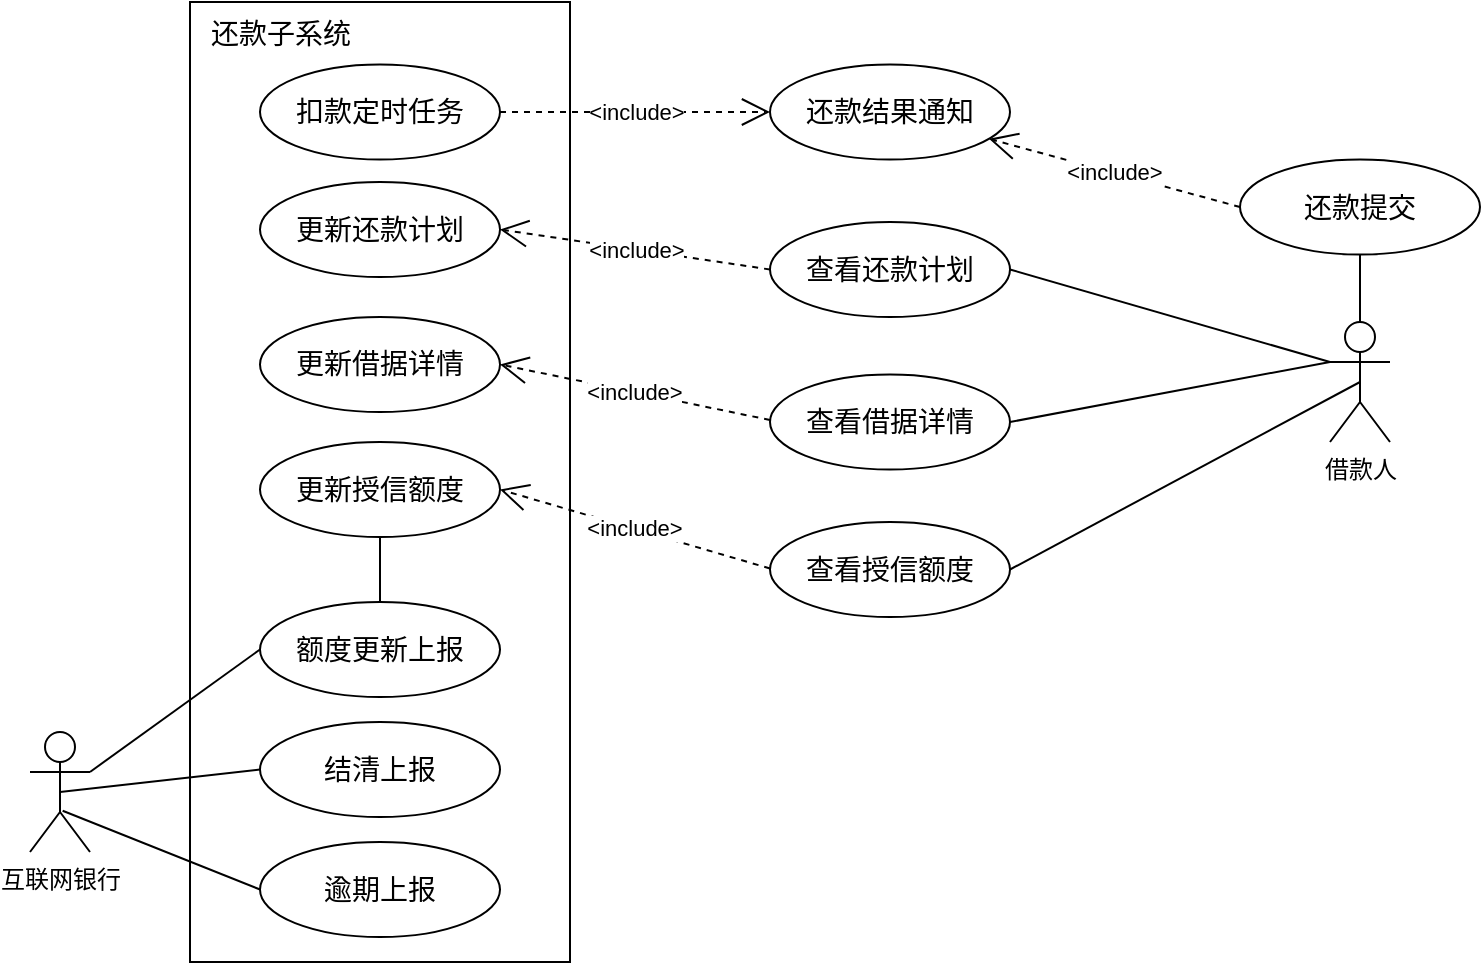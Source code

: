<mxfile version="21.7.5" type="github">
  <diagram name="第 1 页" id="vxvac77AASENB_ynUYvU">
    <mxGraphModel dx="1173" dy="772" grid="1" gridSize="10" guides="1" tooltips="1" connect="1" arrows="1" fold="1" page="1" pageScale="1" pageWidth="827" pageHeight="1169" math="0" shadow="0">
      <root>
        <mxCell id="0" />
        <mxCell id="1" parent="0" />
        <mxCell id="EdxY59WOk6vE74WskkfF-1" value="" style="html=1;whiteSpace=wrap;" parent="1" vertex="1">
          <mxGeometry x="110" y="190" width="190" height="480" as="geometry" />
        </mxCell>
        <mxCell id="EdxY59WOk6vE74WskkfF-2" value="&lt;font style=&quot;font-size: 14px;&quot;&gt;还款子系统&lt;/font&gt;" style="text;html=1;align=center;verticalAlign=middle;resizable=0;points=[];autosize=1;strokeColor=none;fillColor=none;" parent="1" vertex="1">
          <mxGeometry x="110" y="191.25" width="90" height="30" as="geometry" />
        </mxCell>
        <mxCell id="EdxY59WOk6vE74WskkfF-3" value="&lt;span style=&quot;font-size: 14px;&quot;&gt;扣款定时任务&lt;/span&gt;" style="ellipse;whiteSpace=wrap;html=1;" parent="1" vertex="1">
          <mxGeometry x="145" y="221.25" width="120" height="47.5" as="geometry" />
        </mxCell>
        <mxCell id="EdxY59WOk6vE74WskkfF-4" value="&lt;span style=&quot;font-size: 14px;&quot;&gt;更新还款计划&lt;/span&gt;" style="ellipse;whiteSpace=wrap;html=1;" parent="1" vertex="1">
          <mxGeometry x="145" y="280" width="120" height="47.5" as="geometry" />
        </mxCell>
        <mxCell id="EdxY59WOk6vE74WskkfF-5" value="&lt;span style=&quot;font-size: 14px;&quot;&gt;更新借据详情&lt;/span&gt;" style="ellipse;whiteSpace=wrap;html=1;" parent="1" vertex="1">
          <mxGeometry x="145" y="347.5" width="120" height="47.5" as="geometry" />
        </mxCell>
        <mxCell id="EdxY59WOk6vE74WskkfF-6" value="&lt;span style=&quot;font-size: 14px;&quot;&gt;更新授信额度&lt;/span&gt;" style="ellipse;whiteSpace=wrap;html=1;" parent="1" vertex="1">
          <mxGeometry x="145" y="410" width="120" height="47.5" as="geometry" />
        </mxCell>
        <mxCell id="EdxY59WOk6vE74WskkfF-7" value="&lt;span style=&quot;font-size: 14px;&quot;&gt;结清上报&lt;/span&gt;" style="ellipse;whiteSpace=wrap;html=1;" parent="1" vertex="1">
          <mxGeometry x="145" y="550" width="120" height="47.5" as="geometry" />
        </mxCell>
        <mxCell id="EdxY59WOk6vE74WskkfF-8" value="&lt;span style=&quot;font-size: 14px;&quot;&gt;逾期上报&lt;/span&gt;" style="ellipse;whiteSpace=wrap;html=1;" parent="1" vertex="1">
          <mxGeometry x="145" y="610" width="120" height="47.5" as="geometry" />
        </mxCell>
        <mxCell id="EdxY59WOk6vE74WskkfF-9" value="互联网银行" style="shape=umlActor;verticalLabelPosition=bottom;verticalAlign=top;html=1;" parent="1" vertex="1">
          <mxGeometry x="30" y="555" width="30" height="60" as="geometry" />
        </mxCell>
        <mxCell id="EdxY59WOk6vE74WskkfF-11" value="" style="endArrow=none;html=1;rounded=0;entryX=0;entryY=0.5;entryDx=0;entryDy=0;exitX=0.5;exitY=0.5;exitDx=0;exitDy=0;exitPerimeter=0;" parent="1" source="EdxY59WOk6vE74WskkfF-9" target="EdxY59WOk6vE74WskkfF-7" edge="1">
          <mxGeometry width="50" height="50" relative="1" as="geometry">
            <mxPoint x="90" y="600" as="sourcePoint" />
            <mxPoint x="140" y="550" as="targetPoint" />
          </mxGeometry>
        </mxCell>
        <mxCell id="EdxY59WOk6vE74WskkfF-12" value="" style="endArrow=none;html=1;rounded=0;entryX=0;entryY=0.5;entryDx=0;entryDy=0;exitX=0.544;exitY=0.656;exitDx=0;exitDy=0;exitPerimeter=0;" parent="1" source="EdxY59WOk6vE74WskkfF-9" target="EdxY59WOk6vE74WskkfF-8" edge="1">
          <mxGeometry width="50" height="50" relative="1" as="geometry">
            <mxPoint x="35" y="595" as="sourcePoint" />
            <mxPoint x="155" y="564" as="targetPoint" />
          </mxGeometry>
        </mxCell>
        <mxCell id="EdxY59WOk6vE74WskkfF-13" value="&lt;span style=&quot;font-size: 14px;&quot;&gt;还款结果通知&lt;/span&gt;" style="ellipse;whiteSpace=wrap;html=1;" parent="1" vertex="1">
          <mxGeometry x="400" y="221.25" width="120" height="47.5" as="geometry" />
        </mxCell>
        <mxCell id="EdxY59WOk6vE74WskkfF-17" value="借款人" style="shape=umlActor;verticalLabelPosition=bottom;verticalAlign=top;html=1;" parent="1" vertex="1">
          <mxGeometry x="680" y="350" width="30" height="60" as="geometry" />
        </mxCell>
        <mxCell id="EdxY59WOk6vE74WskkfF-19" value="&lt;span style=&quot;font-size: 14px;&quot;&gt;查看还款计划&lt;/span&gt;" style="ellipse;whiteSpace=wrap;html=1;" parent="1" vertex="1">
          <mxGeometry x="400" y="300" width="120" height="47.5" as="geometry" />
        </mxCell>
        <mxCell id="EdxY59WOk6vE74WskkfF-20" value="&lt;span style=&quot;font-size: 14px;&quot;&gt;查看借据详情&lt;/span&gt;" style="ellipse;whiteSpace=wrap;html=1;" parent="1" vertex="1">
          <mxGeometry x="400" y="376.25" width="120" height="47.5" as="geometry" />
        </mxCell>
        <mxCell id="EdxY59WOk6vE74WskkfF-21" value="&lt;span style=&quot;font-size: 14px;&quot;&gt;查看授信额度&lt;/span&gt;" style="ellipse;whiteSpace=wrap;html=1;" parent="1" vertex="1">
          <mxGeometry x="400" y="450" width="120" height="47.5" as="geometry" />
        </mxCell>
        <mxCell id="EdxY59WOk6vE74WskkfF-22" style="rounded=0;orthogonalLoop=1;jettySize=auto;html=1;entryX=1;entryY=0.5;entryDx=0;entryDy=0;endArrow=none;endFill=0;" parent="1" target="EdxY59WOk6vE74WskkfF-19" edge="1">
          <mxGeometry relative="1" as="geometry">
            <mxPoint x="680" y="370" as="sourcePoint" />
            <mxPoint x="530" y="255" as="targetPoint" />
          </mxGeometry>
        </mxCell>
        <mxCell id="EdxY59WOk6vE74WskkfF-23" style="rounded=0;orthogonalLoop=1;jettySize=auto;html=1;entryX=1;entryY=0.5;entryDx=0;entryDy=0;endArrow=none;endFill=0;exitX=0;exitY=0.333;exitDx=0;exitDy=0;exitPerimeter=0;" parent="1" target="EdxY59WOk6vE74WskkfF-20" edge="1" source="EdxY59WOk6vE74WskkfF-17">
          <mxGeometry relative="1" as="geometry">
            <mxPoint x="660" y="370" as="sourcePoint" />
            <mxPoint x="530" y="334" as="targetPoint" />
          </mxGeometry>
        </mxCell>
        <mxCell id="EdxY59WOk6vE74WskkfF-24" style="rounded=0;orthogonalLoop=1;jettySize=auto;html=1;entryX=1;entryY=0.5;entryDx=0;entryDy=0;endArrow=none;endFill=0;exitX=0.5;exitY=0.5;exitDx=0;exitDy=0;exitPerimeter=0;" parent="1" source="EdxY59WOk6vE74WskkfF-17" target="EdxY59WOk6vE74WskkfF-21" edge="1">
          <mxGeometry relative="1" as="geometry">
            <mxPoint x="670" y="380" as="sourcePoint" />
            <mxPoint x="530" y="410" as="targetPoint" />
          </mxGeometry>
        </mxCell>
        <mxCell id="EdxY59WOk6vE74WskkfF-28" value="&amp;lt;include&amp;gt;" style="endArrow=open;endSize=12;dashed=1;html=1;rounded=0;entryX=1;entryY=0.5;entryDx=0;entryDy=0;exitX=0;exitY=0.5;exitDx=0;exitDy=0;" parent="1" source="EdxY59WOk6vE74WskkfF-19" target="EdxY59WOk6vE74WskkfF-4" edge="1">
          <mxGeometry width="160" relative="1" as="geometry">
            <mxPoint x="130" y="360" as="sourcePoint" />
            <mxPoint x="290" y="360" as="targetPoint" />
          </mxGeometry>
        </mxCell>
        <mxCell id="EdxY59WOk6vE74WskkfF-29" value="&amp;lt;include&amp;gt;" style="endArrow=open;endSize=12;dashed=1;html=1;rounded=0;exitX=0;exitY=0.5;exitDx=0;exitDy=0;entryX=1;entryY=0.5;entryDx=0;entryDy=0;" parent="1" edge="1" target="EdxY59WOk6vE74WskkfF-5">
          <mxGeometry width="160" relative="1" as="geometry">
            <mxPoint x="400" y="399" as="sourcePoint" />
            <mxPoint x="265" y="399" as="targetPoint" />
          </mxGeometry>
        </mxCell>
        <mxCell id="EdxY59WOk6vE74WskkfF-30" value="&amp;lt;include&amp;gt;" style="endArrow=open;endSize=12;dashed=1;html=1;rounded=0;entryX=1;entryY=0.5;entryDx=0;entryDy=0;exitX=0;exitY=0.5;exitDx=0;exitDy=0;" parent="1" edge="1" target="EdxY59WOk6vE74WskkfF-6">
          <mxGeometry width="160" relative="1" as="geometry">
            <mxPoint x="400" y="473.25" as="sourcePoint" />
            <mxPoint x="265" y="473.25" as="targetPoint" />
          </mxGeometry>
        </mxCell>
        <mxCell id="T9pWucE_ZUP128LMJ0dc-1" value="&lt;span style=&quot;font-size: 14px;&quot;&gt;额度更新上报&lt;/span&gt;" style="ellipse;whiteSpace=wrap;html=1;" vertex="1" parent="1">
          <mxGeometry x="145" y="490" width="120" height="47.5" as="geometry" />
        </mxCell>
        <mxCell id="T9pWucE_ZUP128LMJ0dc-2" value="" style="endArrow=none;html=1;rounded=0;exitX=0.5;exitY=0;exitDx=0;exitDy=0;entryX=0.5;entryY=1;entryDx=0;entryDy=0;" edge="1" parent="1" source="T9pWucE_ZUP128LMJ0dc-1" target="EdxY59WOk6vE74WskkfF-6">
          <mxGeometry width="50" height="50" relative="1" as="geometry">
            <mxPoint x="55" y="595" as="sourcePoint" />
            <mxPoint x="205" y="460" as="targetPoint" />
          </mxGeometry>
        </mxCell>
        <mxCell id="T9pWucE_ZUP128LMJ0dc-3" value="" style="endArrow=none;html=1;rounded=0;entryX=0;entryY=0.5;entryDx=0;entryDy=0;exitX=1;exitY=0.333;exitDx=0;exitDy=0;exitPerimeter=0;" edge="1" parent="1" source="EdxY59WOk6vE74WskkfF-9" target="T9pWucE_ZUP128LMJ0dc-1">
          <mxGeometry width="50" height="50" relative="1" as="geometry">
            <mxPoint x="55" y="595" as="sourcePoint" />
            <mxPoint x="155" y="584" as="targetPoint" />
          </mxGeometry>
        </mxCell>
        <mxCell id="T9pWucE_ZUP128LMJ0dc-4" value="&amp;lt;include&amp;gt;" style="endArrow=open;endSize=12;dashed=1;html=1;rounded=0;entryX=0;entryY=0.5;entryDx=0;entryDy=0;exitX=1;exitY=0.5;exitDx=0;exitDy=0;" edge="1" parent="1" source="EdxY59WOk6vE74WskkfF-3" target="EdxY59WOk6vE74WskkfF-13">
          <mxGeometry width="160" relative="1" as="geometry">
            <mxPoint x="410" y="334" as="sourcePoint" />
            <mxPoint x="275" y="314" as="targetPoint" />
          </mxGeometry>
        </mxCell>
        <mxCell id="T9pWucE_ZUP128LMJ0dc-5" value="&lt;span style=&quot;font-size: 14px;&quot;&gt;还款提交&lt;/span&gt;" style="ellipse;whiteSpace=wrap;html=1;" vertex="1" parent="1">
          <mxGeometry x="635" y="268.75" width="120" height="47.5" as="geometry" />
        </mxCell>
        <mxCell id="T9pWucE_ZUP128LMJ0dc-6" style="rounded=0;orthogonalLoop=1;jettySize=auto;html=1;entryX=0.5;entryY=1;entryDx=0;entryDy=0;endArrow=none;endFill=0;exitX=0.5;exitY=0;exitDx=0;exitDy=0;exitPerimeter=0;" edge="1" parent="1" source="EdxY59WOk6vE74WskkfF-17" target="T9pWucE_ZUP128LMJ0dc-5">
          <mxGeometry relative="1" as="geometry">
            <mxPoint x="670" y="377" as="sourcePoint" />
            <mxPoint x="530" y="334" as="targetPoint" />
          </mxGeometry>
        </mxCell>
        <mxCell id="T9pWucE_ZUP128LMJ0dc-8" value="&amp;lt;include&amp;gt;" style="endArrow=open;endSize=12;dashed=1;html=1;rounded=0;exitX=0;exitY=0.5;exitDx=0;exitDy=0;" edge="1" parent="1" source="T9pWucE_ZUP128LMJ0dc-5" target="EdxY59WOk6vE74WskkfF-13">
          <mxGeometry width="160" relative="1" as="geometry">
            <mxPoint x="710" y="241.25" as="sourcePoint" />
            <mxPoint x="575" y="221.25" as="targetPoint" />
          </mxGeometry>
        </mxCell>
      </root>
    </mxGraphModel>
  </diagram>
</mxfile>
